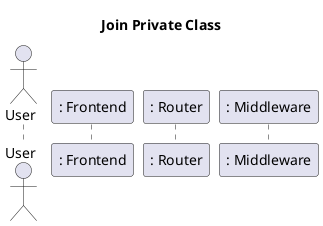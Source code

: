@startuml SequenceDiagram
title Join Private Class
actor User

participant ": Frontend" as Frontend
participant ": Router" as Router
participant ": Middleware" as Middleware



@enduml